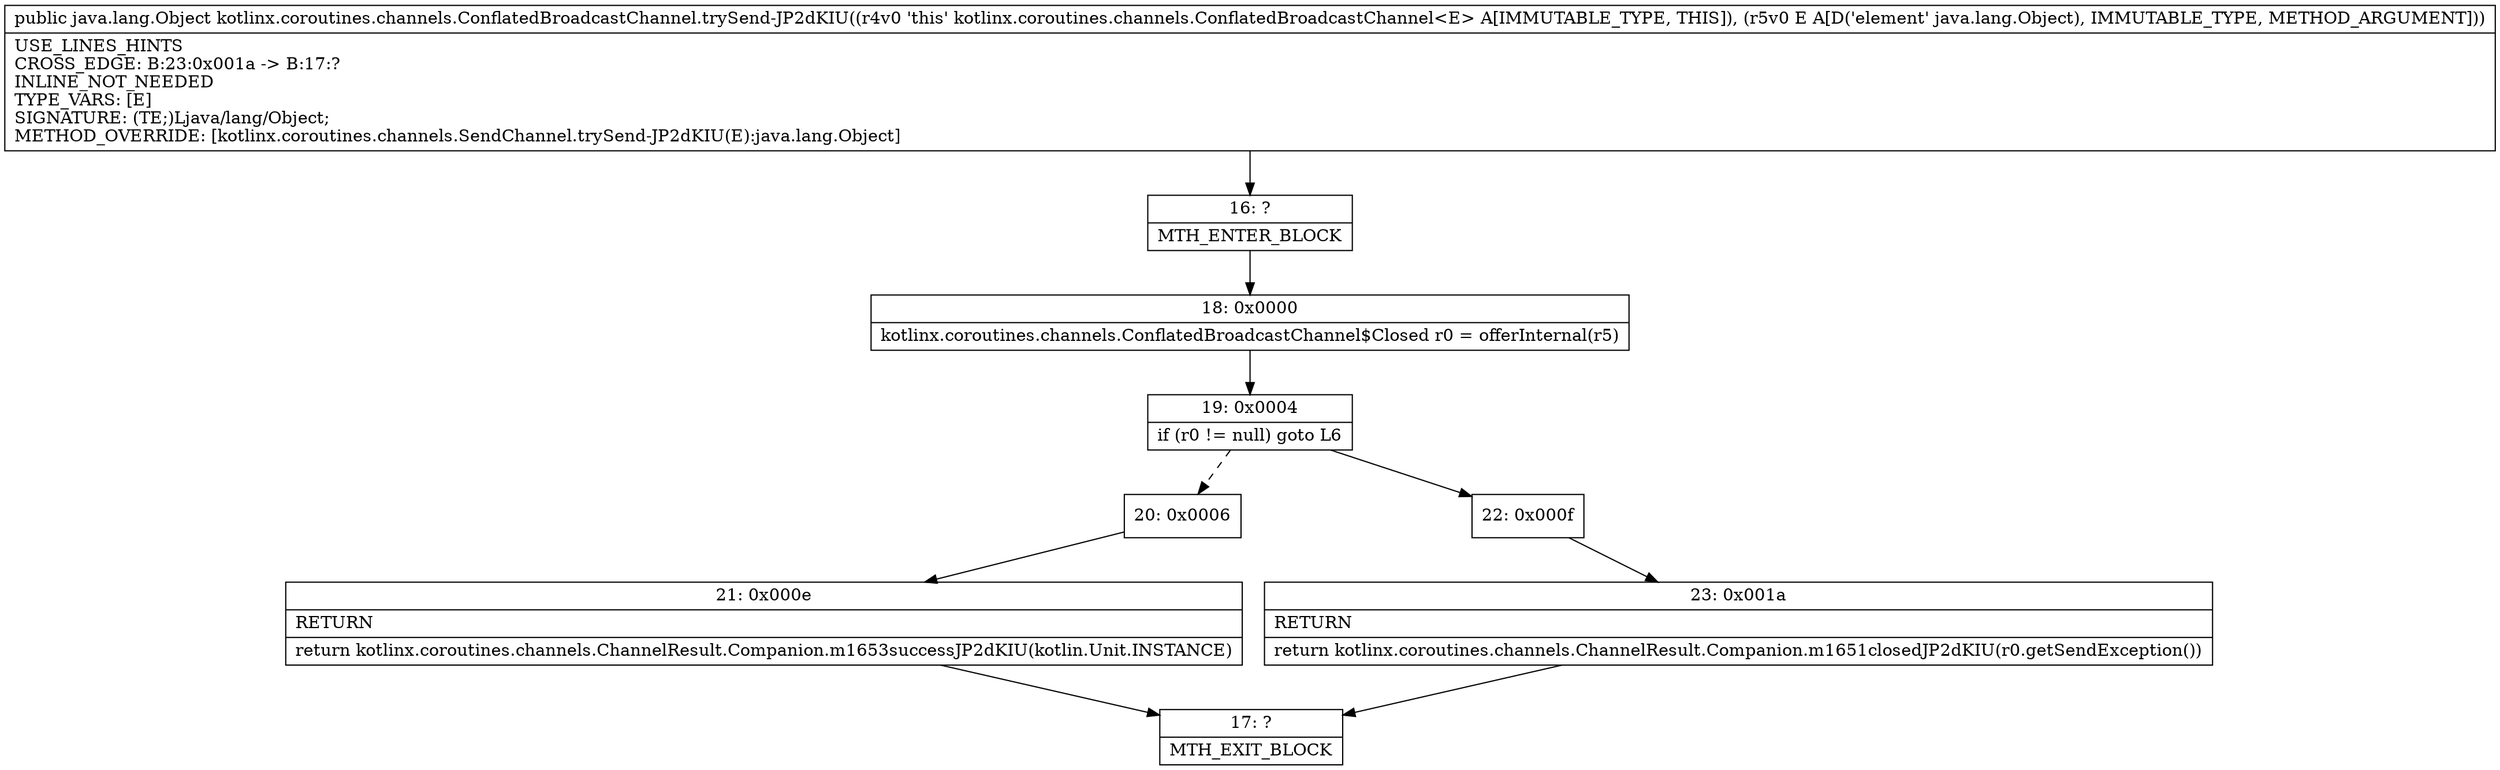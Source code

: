 digraph "CFG forkotlinx.coroutines.channels.ConflatedBroadcastChannel.trySend\-JP2dKIU(Ljava\/lang\/Object;)Ljava\/lang\/Object;" {
Node_16 [shape=record,label="{16\:\ ?|MTH_ENTER_BLOCK\l}"];
Node_18 [shape=record,label="{18\:\ 0x0000|kotlinx.coroutines.channels.ConflatedBroadcastChannel$Closed r0 = offerInternal(r5)\l}"];
Node_19 [shape=record,label="{19\:\ 0x0004|if (r0 != null) goto L6\l}"];
Node_20 [shape=record,label="{20\:\ 0x0006}"];
Node_21 [shape=record,label="{21\:\ 0x000e|RETURN\l|return kotlinx.coroutines.channels.ChannelResult.Companion.m1653successJP2dKIU(kotlin.Unit.INSTANCE)\l}"];
Node_17 [shape=record,label="{17\:\ ?|MTH_EXIT_BLOCK\l}"];
Node_22 [shape=record,label="{22\:\ 0x000f}"];
Node_23 [shape=record,label="{23\:\ 0x001a|RETURN\l|return kotlinx.coroutines.channels.ChannelResult.Companion.m1651closedJP2dKIU(r0.getSendException())\l}"];
MethodNode[shape=record,label="{public java.lang.Object kotlinx.coroutines.channels.ConflatedBroadcastChannel.trySend\-JP2dKIU((r4v0 'this' kotlinx.coroutines.channels.ConflatedBroadcastChannel\<E\> A[IMMUTABLE_TYPE, THIS]), (r5v0 E A[D('element' java.lang.Object), IMMUTABLE_TYPE, METHOD_ARGUMENT]))  | USE_LINES_HINTS\lCROSS_EDGE: B:23:0x001a \-\> B:17:?\lINLINE_NOT_NEEDED\lTYPE_VARS: [E]\lSIGNATURE: (TE;)Ljava\/lang\/Object;\lMETHOD_OVERRIDE: [kotlinx.coroutines.channels.SendChannel.trySend\-JP2dKIU(E):java.lang.Object]\l}"];
MethodNode -> Node_16;Node_16 -> Node_18;
Node_18 -> Node_19;
Node_19 -> Node_20[style=dashed];
Node_19 -> Node_22;
Node_20 -> Node_21;
Node_21 -> Node_17;
Node_22 -> Node_23;
Node_23 -> Node_17;
}

